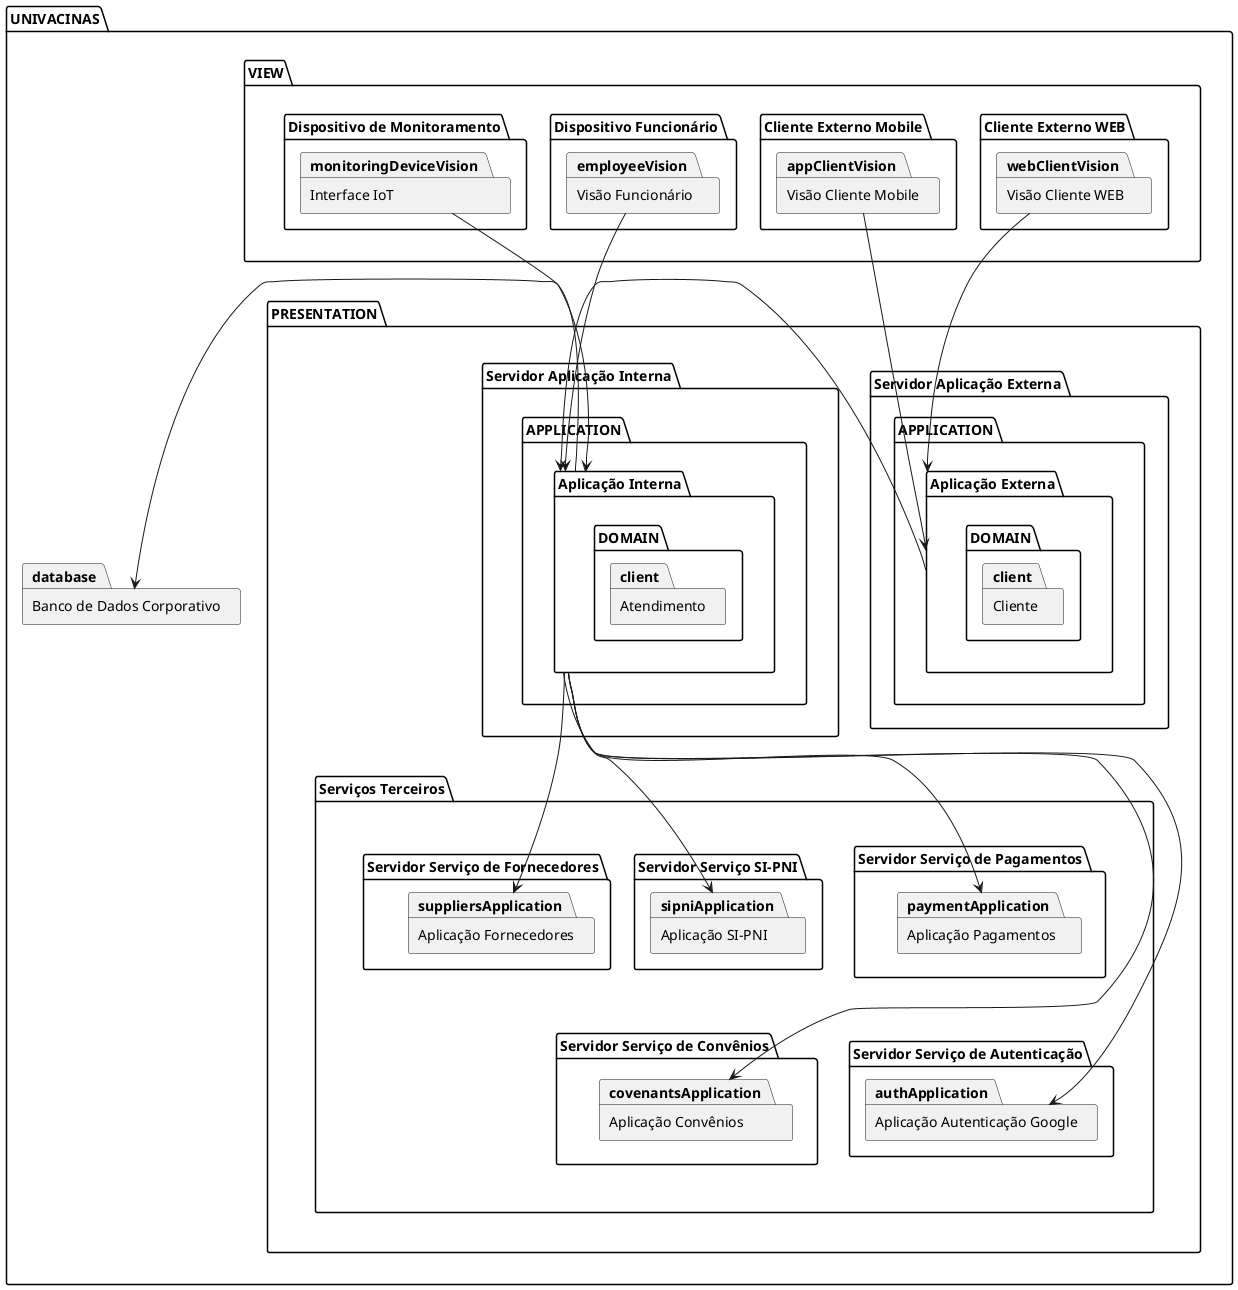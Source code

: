@startuml
package system as "UNIVACINAS" {
        package view as "VIEW" {
	        package externalClientWeb as "Cliente Externo WEB" {
                        package webClientVision as "Visão Cliente WEB" {
                        }
                }
	        package externalClientMobile as "Cliente Externo Mobile" {
                        package appClientVision as "Visão Cliente Mobile" {
                        }
                }
	        package employeeDevice as "Dispositivo Funcionário" {
                        package employeeVision as "Visão Funcionário" {
                        }
                }
	        package monitoringDevice as "Dispositivo de Monitoramento" {
                        package monitoringDeviceVision as "Interface IoT" {
                        }
                }
        }
        package presentation as "PRESENTATION" {
                package externalServer as "Servidor Aplicação Externa" {
                        package externalApplicationWrapper as "APPLICATION" {
                                package externalApplication as "Aplicação Externa" {
                                        package domain as "DOMAIN" {
                                                package client as "Cliente" {
                                                }
                                        }
                                }
                        }
                }
                package internalServer as "Servidor Aplicação Interna" {
                        package internalApplicationWrapper as "APPLICATION" {
                                package internalApplication as "Aplicação Interna" {
                                        package domain as "DOMAIN" {
                                                package client as "Atendimento" {
                                                }
                                                package client as "Vacina" {
                                                }
                                                package client as "Estoque" {
                                                }
                                                package client as "Compra" {
                                                }
                                                package client as "Usuário" {
                                                }
                                        }
                                }
                        }
                }
                package thirdPartyServer as "Serviços Terceiros" {
                        together {
                                package paymentServer as "Servidor Serviço de Pagamentos" {
                                        package paymentApplication as "Aplicação Pagamentos" {
                                        }
                                }
                                package sipniServer as "Servidor Serviço SI-PNI" {
                                        package sipniApplication as "Aplicação SI-PNI" {
                                        }
                                }
                                package suppliersServer as "Servidor Serviço de Fornecedores" {
                                        package suppliersApplication as "Aplicação Fornecedores" {
                                        }
                                }
                        }
                        together {
                                package covenantsServer as "Servidor Serviço de Convênios" {
                                        package covenantsApplication as "Aplicação Convênios" {
                                        }
                                }
                                package authServer as "Servidor Serviço de Autenticação" {
                                        package authApplication as "Aplicação Autenticação Google" {
                                        }
                                }
                        }
                }
        }
        package database as "Banco de Dados Corporativo" {
        }
}

paymentServer -[hidden]-> covenantsServer
internalServer -[hidden]-> thirdPartyServer
view -[hidden]-> presentation

webClientVision -> externalApplication
appClientVision -> externalApplication
externalApplication -> internalApplication
employeeVision -> internalApplication
monitoringDeviceVision -> internalApplication
internalApplication -> database
internalApplication -> paymentApplication
internalApplication -> sipniApplication
internalApplication -> suppliersApplication
internalApplication -> covenantsApplication
internalApplication -> authApplication

@enduml